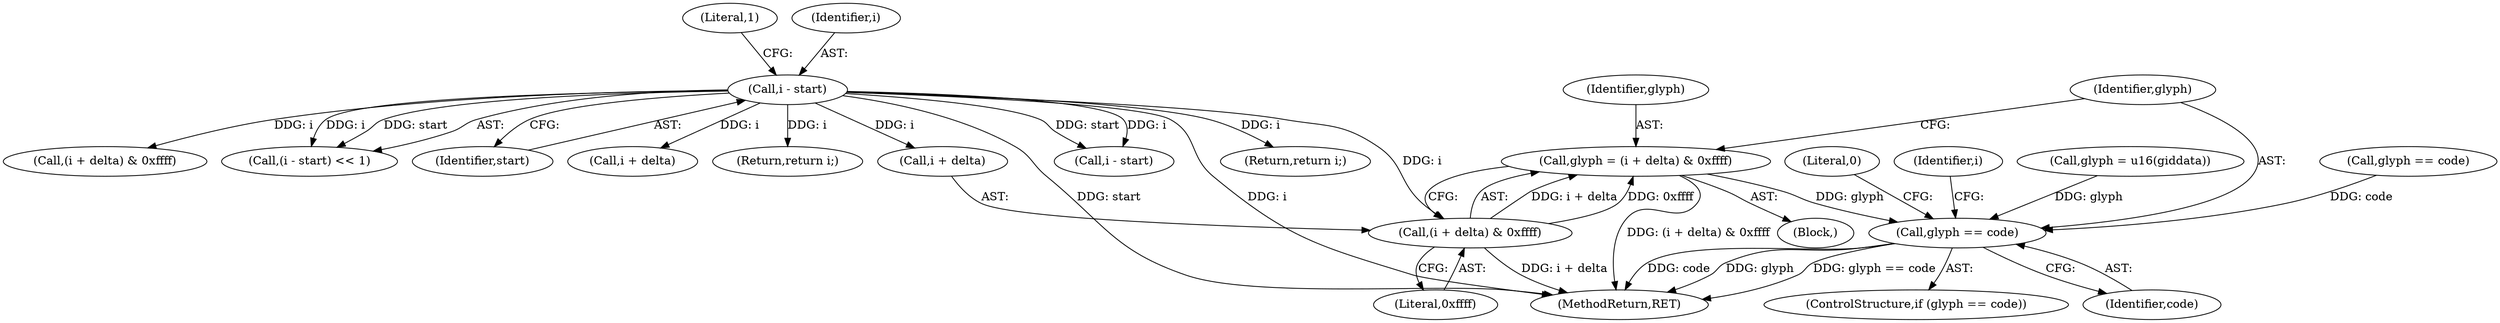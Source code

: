 digraph "0_ghostscript_961b10cdd71403072fb99401a45f3bef6ce53626@integer" {
"1000670" [label="(Call,glyph = (i + delta) & 0xffff)"];
"1000672" [label="(Call,(i + delta) & 0xffff)"];
"1000654" [label="(Call,i - start)"];
"1000709" [label="(Call,glyph == code)"];
"1000654" [label="(Call,i - start)"];
"1000708" [label="(ControlStructure,if (glyph == code))"];
"1000690" [label="(Call,i - start)"];
"1000676" [label="(Literal,0xffff)"];
"1000673" [label="(Call,i + delta)"];
"1000713" [label="(Return,return i;)"];
"1000670" [label="(Call,glyph = (i + delta) & 0xffff)"];
"1000704" [label="(Call,glyph = u16(giddata))"];
"1000878" [label="(MethodReturn,RET)"];
"1000657" [label="(Literal,1)"];
"1000669" [label="(Block,)"];
"1000637" [label="(Call,(i + delta) & 0xffff)"];
"1000710" [label="(Identifier,glyph)"];
"1000653" [label="(Call,(i - start) << 1)"];
"1000671" [label="(Identifier,glyph)"];
"1000672" [label="(Call,(i + delta) & 0xffff)"];
"1000709" [label="(Call,glyph == code)"];
"1000656" [label="(Identifier,start)"];
"1000659" [label="(Call,glyph == code)"];
"1000735" [label="(Literal,0)"];
"1000655" [label="(Identifier,i)"];
"1000714" [label="(Identifier,i)"];
"1000638" [label="(Call,i + delta)"];
"1000663" [label="(Return,return i;)"];
"1000711" [label="(Identifier,code)"];
"1000670" -> "1000669"  [label="AST: "];
"1000670" -> "1000672"  [label="CFG: "];
"1000671" -> "1000670"  [label="AST: "];
"1000672" -> "1000670"  [label="AST: "];
"1000710" -> "1000670"  [label="CFG: "];
"1000670" -> "1000878"  [label="DDG: (i + delta) & 0xffff"];
"1000672" -> "1000670"  [label="DDG: i + delta"];
"1000672" -> "1000670"  [label="DDG: 0xffff"];
"1000670" -> "1000709"  [label="DDG: glyph"];
"1000672" -> "1000676"  [label="CFG: "];
"1000673" -> "1000672"  [label="AST: "];
"1000676" -> "1000672"  [label="AST: "];
"1000672" -> "1000878"  [label="DDG: i + delta"];
"1000654" -> "1000672"  [label="DDG: i"];
"1000654" -> "1000653"  [label="AST: "];
"1000654" -> "1000656"  [label="CFG: "];
"1000655" -> "1000654"  [label="AST: "];
"1000656" -> "1000654"  [label="AST: "];
"1000657" -> "1000654"  [label="CFG: "];
"1000654" -> "1000878"  [label="DDG: start"];
"1000654" -> "1000878"  [label="DDG: i"];
"1000654" -> "1000637"  [label="DDG: i"];
"1000654" -> "1000638"  [label="DDG: i"];
"1000654" -> "1000653"  [label="DDG: i"];
"1000654" -> "1000653"  [label="DDG: start"];
"1000654" -> "1000663"  [label="DDG: i"];
"1000654" -> "1000673"  [label="DDG: i"];
"1000654" -> "1000690"  [label="DDG: i"];
"1000654" -> "1000690"  [label="DDG: start"];
"1000654" -> "1000713"  [label="DDG: i"];
"1000709" -> "1000708"  [label="AST: "];
"1000709" -> "1000711"  [label="CFG: "];
"1000710" -> "1000709"  [label="AST: "];
"1000711" -> "1000709"  [label="AST: "];
"1000714" -> "1000709"  [label="CFG: "];
"1000735" -> "1000709"  [label="CFG: "];
"1000709" -> "1000878"  [label="DDG: glyph == code"];
"1000709" -> "1000878"  [label="DDG: code"];
"1000709" -> "1000878"  [label="DDG: glyph"];
"1000704" -> "1000709"  [label="DDG: glyph"];
"1000659" -> "1000709"  [label="DDG: code"];
}
